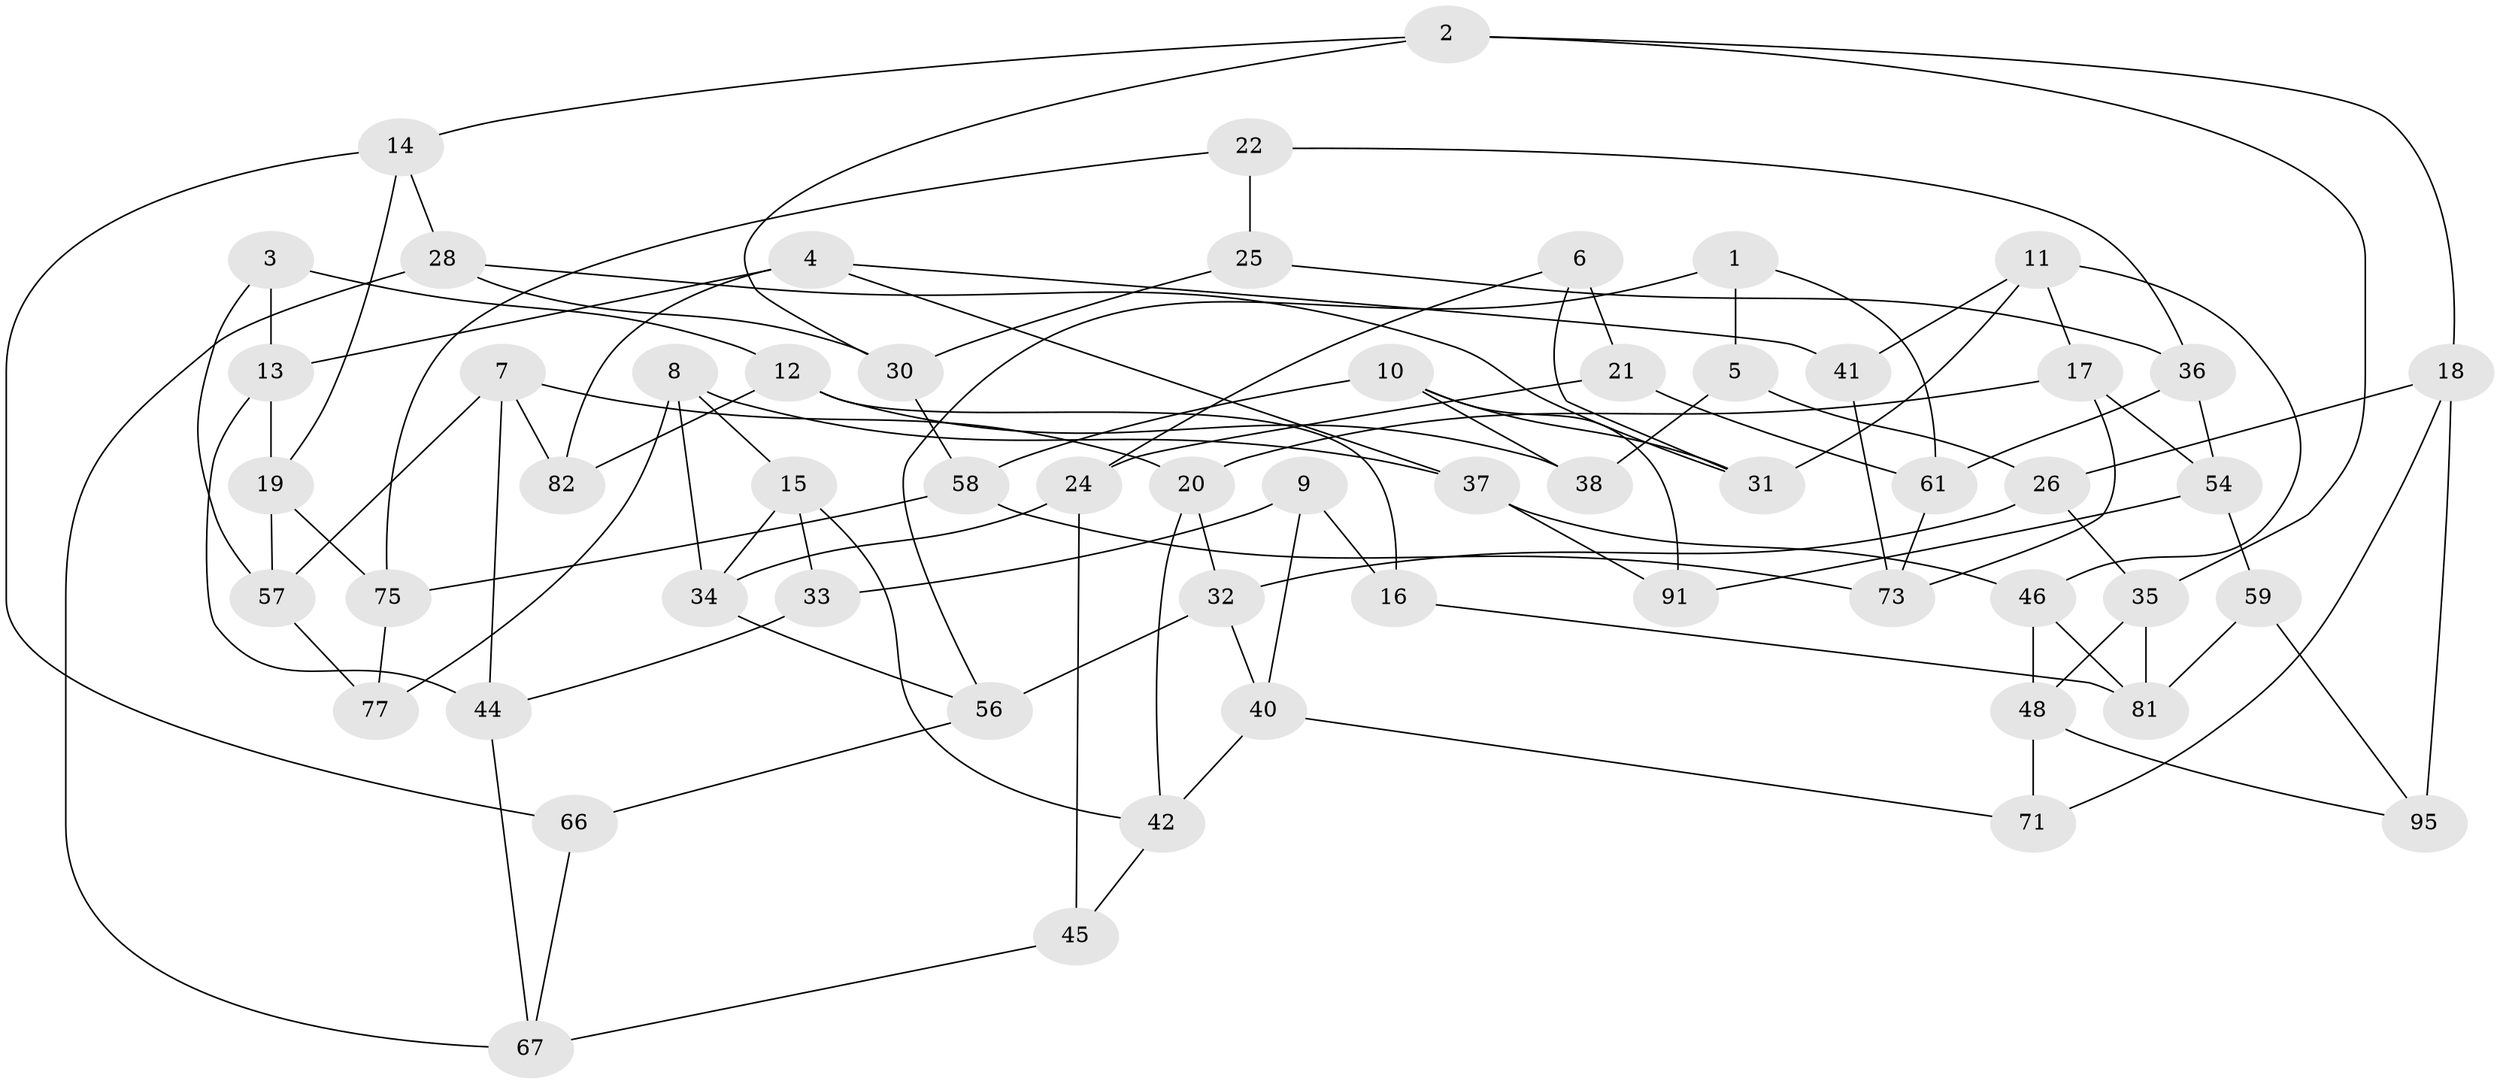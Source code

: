 // original degree distribution, {3: 1.0}
// Generated by graph-tools (version 1.1) at 2025/39/02/21/25 10:39:00]
// undirected, 58 vertices, 106 edges
graph export_dot {
graph [start="1"]
  node [color=gray90,style=filled];
  1;
  2 [super="+23"];
  3;
  4 [super="+29"];
  5;
  6 [super="+51"];
  7 [super="+68"];
  8 [super="+93"];
  9 [super="+69"];
  10 [super="+76"];
  11 [super="+43"];
  12 [super="+99"];
  13 [super="+79"];
  14 [super="+50"];
  15 [super="+63"];
  16;
  17 [super="+80"];
  18 [super="+92"];
  19 [super="+52"];
  20 [super="+27"];
  21 [super="+88"];
  22;
  24 [super="+62"];
  25;
  26 [super="+78"];
  28 [super="+70"];
  30 [super="+85"];
  31 [super="+53"];
  32 [super="+74"];
  33 [super="+47"];
  34 [super="+39"];
  35 [super="+87"];
  36 [super="+94"];
  37 [super="+49"];
  38;
  40 [super="+83"];
  41;
  42 [super="+97"];
  44 [super="+86"];
  45;
  46 [super="+64"];
  48 [super="+72"];
  54 [super="+55"];
  56 [super="+60"];
  57 [super="+84"];
  58 [super="+65"];
  59;
  61 [super="+98"];
  66;
  67 [super="+89"];
  71;
  73 [super="+96"];
  75 [super="+100"];
  77;
  81 [super="+90"];
  82;
  91;
  95;
  1 -- 5;
  1 -- 56;
  1 -- 61;
  2 -- 18;
  2 -- 35;
  2 -- 14;
  2 -- 30;
  3 -- 12;
  3 -- 57;
  3 -- 13;
  4 -- 41;
  4 -- 13;
  4 -- 82;
  4 -- 37;
  5 -- 38;
  5 -- 26;
  6 -- 21 [weight=2];
  6 -- 31;
  6 -- 24;
  7 -- 82;
  7 -- 57;
  7 -- 44;
  7 -- 20;
  8 -- 77;
  8 -- 34;
  8 -- 15;
  8 -- 37;
  9 -- 40;
  9 -- 16;
  9 -- 33 [weight=2];
  10 -- 38;
  10 -- 91;
  10 -- 58;
  10 -- 31;
  11 -- 46;
  11 -- 17;
  11 -- 41;
  11 -- 31;
  12 -- 82;
  12 -- 16;
  12 -- 38;
  13 -- 44;
  13 -- 19;
  14 -- 66;
  14 -- 19;
  14 -- 28;
  15 -- 34;
  15 -- 33;
  15 -- 42;
  16 -- 81;
  17 -- 73;
  17 -- 20;
  17 -- 54;
  18 -- 71;
  18 -- 26;
  18 -- 95;
  19 -- 57;
  19 -- 75;
  20 -- 42;
  20 -- 32;
  21 -- 61;
  21 -- 24;
  22 -- 75;
  22 -- 36;
  22 -- 25;
  24 -- 45;
  24 -- 34;
  25 -- 30;
  25 -- 36;
  26 -- 35;
  26 -- 32;
  28 -- 67;
  28 -- 30;
  28 -- 31;
  30 -- 58;
  32 -- 56;
  32 -- 40;
  33 -- 44;
  34 -- 56;
  35 -- 48;
  35 -- 81;
  36 -- 54;
  36 -- 61;
  37 -- 91;
  37 -- 46;
  40 -- 71;
  40 -- 42;
  41 -- 73;
  42 -- 45;
  44 -- 67;
  45 -- 67;
  46 -- 81;
  46 -- 48;
  48 -- 95;
  48 -- 71;
  54 -- 91;
  54 -- 59;
  56 -- 66;
  57 -- 77;
  58 -- 75;
  58 -- 73;
  59 -- 95;
  59 -- 81;
  61 -- 73;
  66 -- 67;
  75 -- 77;
}
